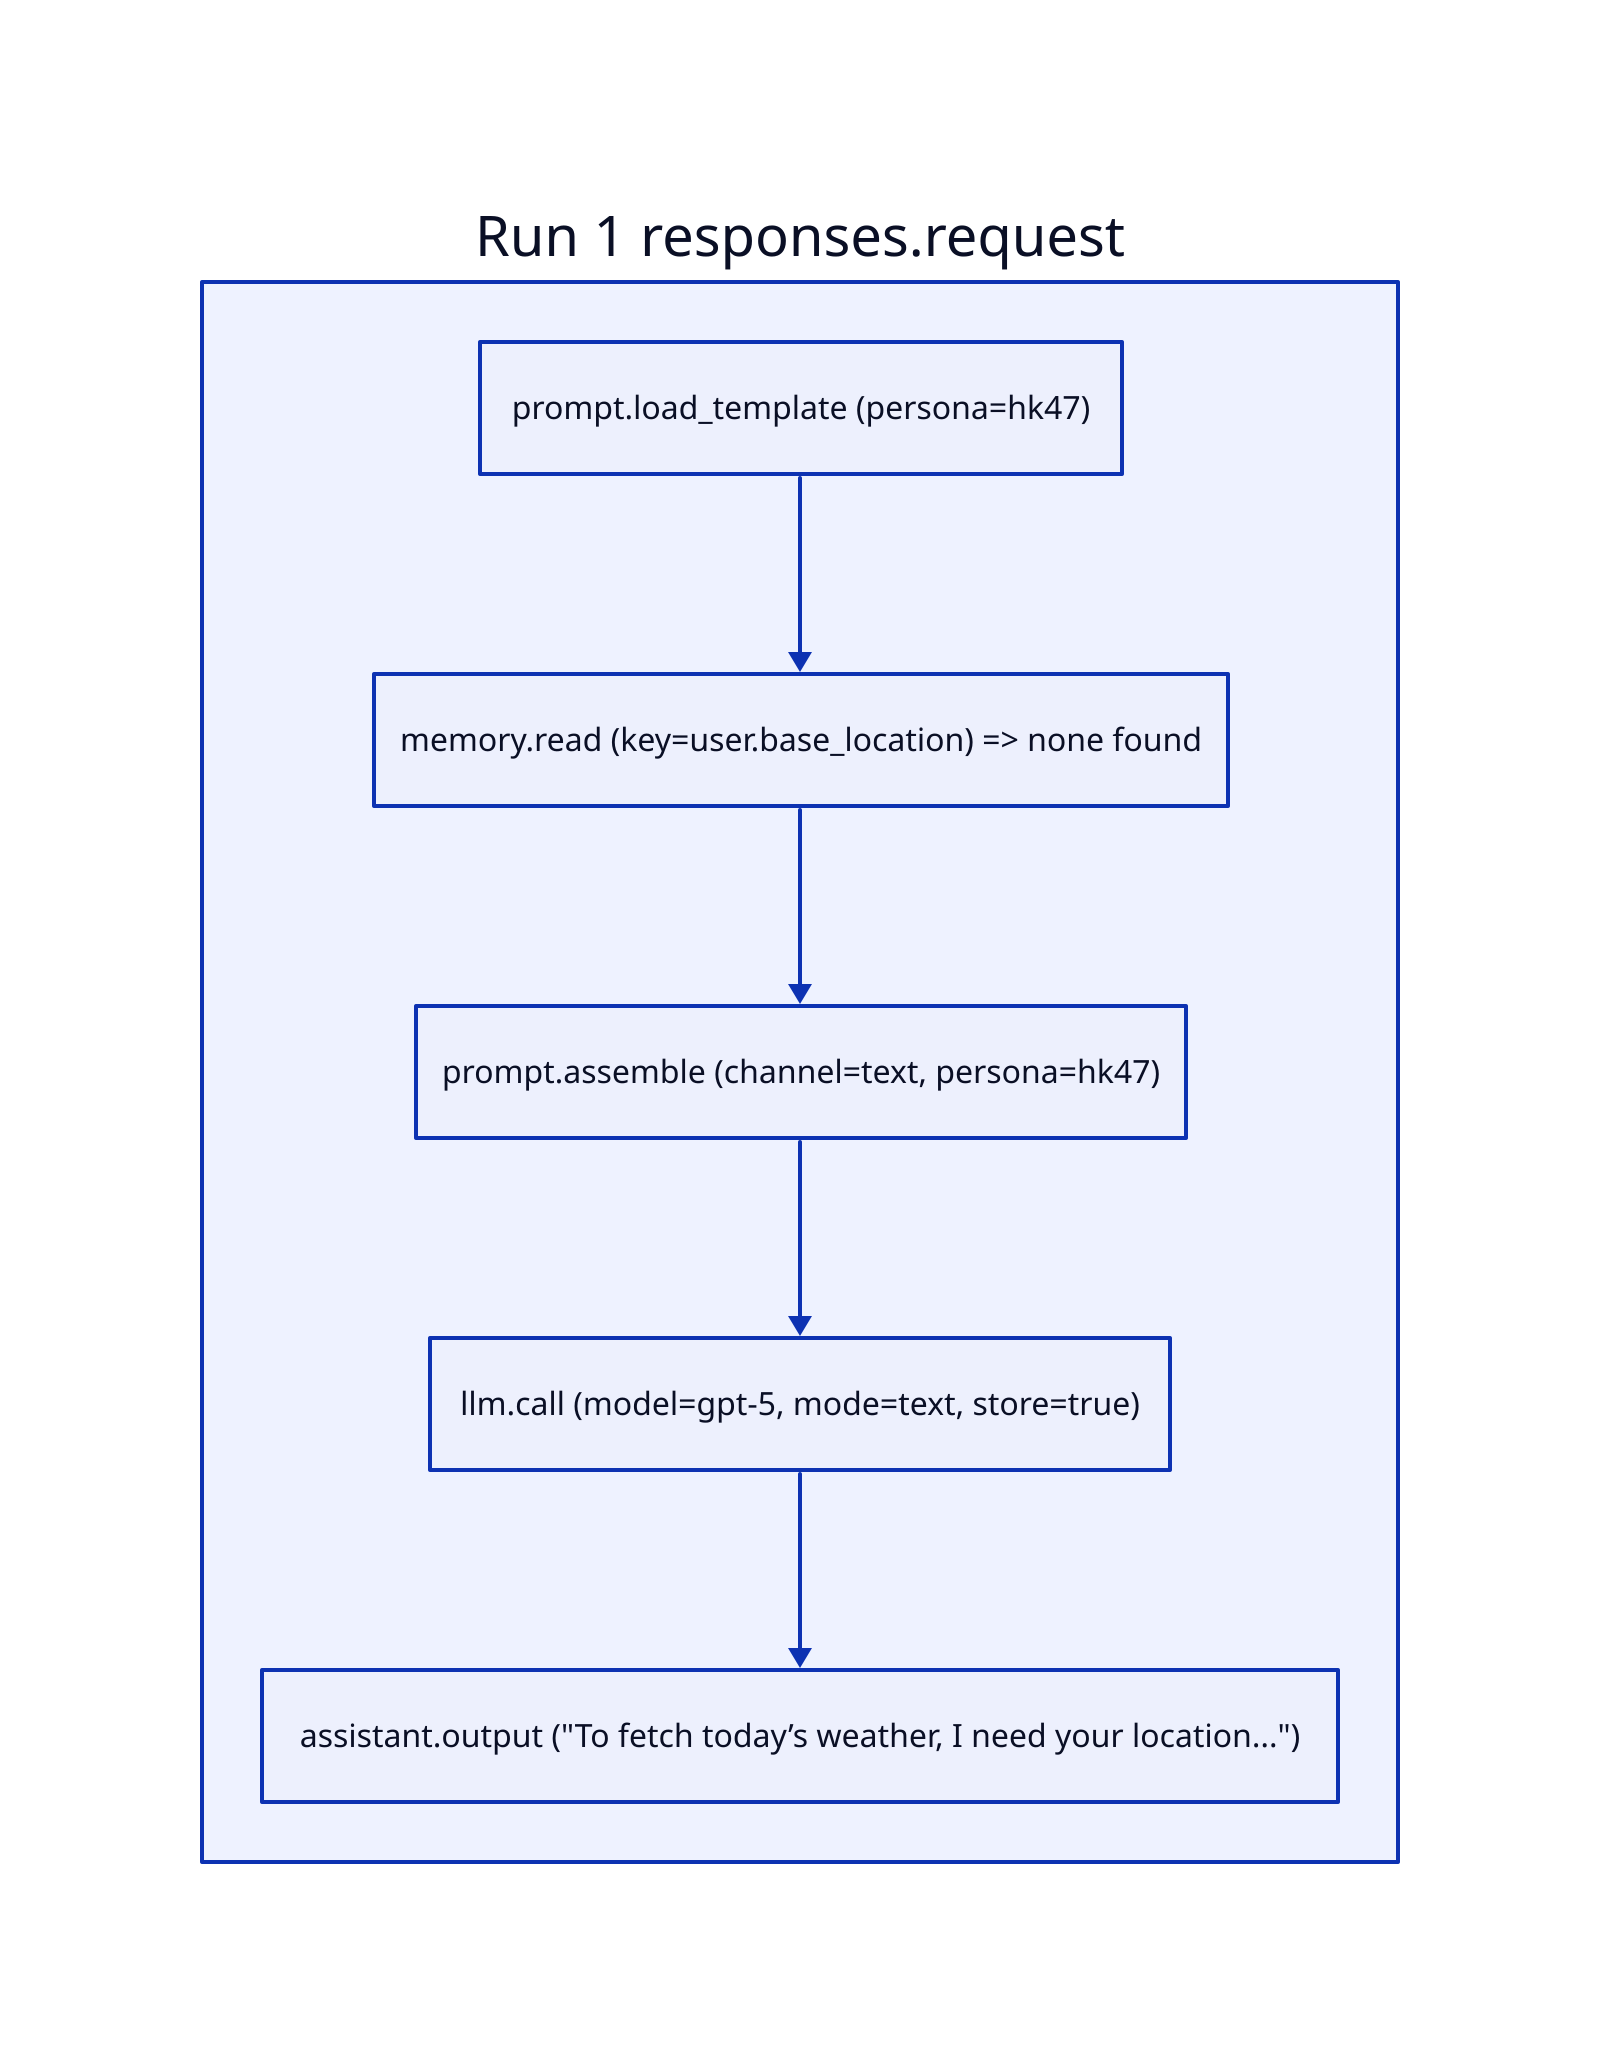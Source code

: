 direction: down

LLM_Request: {
  label: Run 1  responses.request
  style: { fill: "#EEF2FF" }

  t1: prompt.load_template (persona=hk47)
  t2: memory.read (key=user.base_location) => none found
  t3: prompt.assemble (channel=text, persona=hk47)
  t4: llm.call (model=gpt-5, mode=text, store=true)
  t5: assistant.output ("To fetch today’s weather, I need your location...")
  
  t1 -> t2 -> t3 -> t4 -> t5
}
